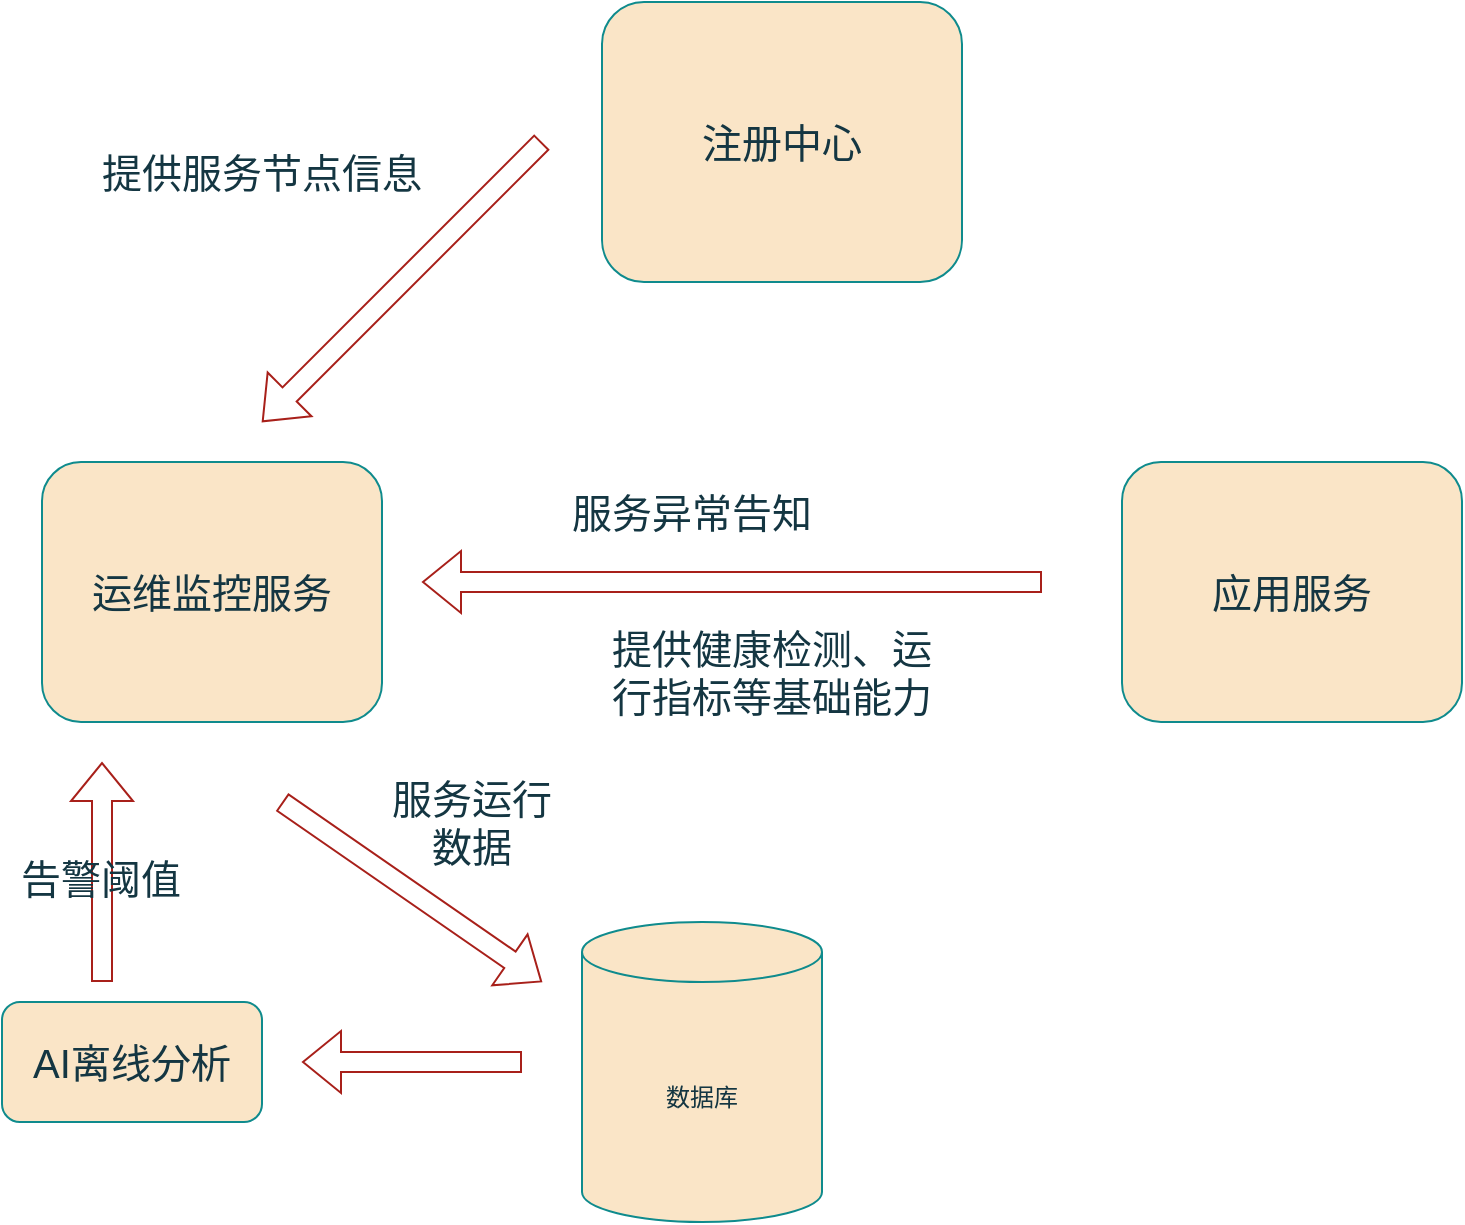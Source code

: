 <mxfile version="24.6.4" type="github">
  <diagram name="第 1 页" id="pLs1YovIOWQSdJ6FMcre">
    <mxGraphModel dx="1434" dy="841" grid="1" gridSize="10" guides="1" tooltips="1" connect="1" arrows="1" fold="1" page="1" pageScale="1" pageWidth="827" pageHeight="1169" math="0" shadow="0">
      <root>
        <mxCell id="0" />
        <mxCell id="1" parent="0" />
        <mxCell id="Jsw2-iJPaTUwHKjVnXIo-1" value="&lt;font style=&quot;font-size: 20px;&quot;&gt;注册中心&lt;/font&gt;" style="rounded=1;whiteSpace=wrap;html=1;labelBackgroundColor=none;fillColor=#FAE5C7;strokeColor=#0F8B8D;fontColor=#143642;" vertex="1" parent="1">
          <mxGeometry x="350" y="190" width="180" height="140" as="geometry" />
        </mxCell>
        <mxCell id="Jsw2-iJPaTUwHKjVnXIo-2" value="&lt;font style=&quot;font-size: 20px;&quot;&gt;运维监控服务&lt;/font&gt;" style="rounded=1;whiteSpace=wrap;html=1;labelBackgroundColor=none;fillColor=#FAE5C7;strokeColor=#0F8B8D;fontColor=#143642;" vertex="1" parent="1">
          <mxGeometry x="70" y="420" width="170" height="130" as="geometry" />
        </mxCell>
        <mxCell id="Jsw2-iJPaTUwHKjVnXIo-3" value="&lt;font style=&quot;font-size: 20px;&quot;&gt;应用服务&lt;/font&gt;" style="rounded=1;whiteSpace=wrap;html=1;labelBackgroundColor=none;fillColor=#FAE5C7;strokeColor=#0F8B8D;fontColor=#143642;" vertex="1" parent="1">
          <mxGeometry x="610" y="420" width="170" height="130" as="geometry" />
        </mxCell>
        <mxCell id="Jsw2-iJPaTUwHKjVnXIo-4" value="" style="shape=flexArrow;endArrow=classic;html=1;rounded=0;labelBackgroundColor=none;strokeColor=#A8201A;fontColor=default;" edge="1" parent="1">
          <mxGeometry width="50" height="50" relative="1" as="geometry">
            <mxPoint x="320" y="260" as="sourcePoint" />
            <mxPoint x="180" y="400" as="targetPoint" />
          </mxGeometry>
        </mxCell>
        <mxCell id="Jsw2-iJPaTUwHKjVnXIo-6" value="&lt;font style=&quot;font-size: 20px;&quot;&gt;提供服务节点信息&lt;/font&gt;" style="text;html=1;align=center;verticalAlign=middle;whiteSpace=wrap;rounded=0;labelBackgroundColor=none;fontColor=#143642;" vertex="1" parent="1">
          <mxGeometry x="90" y="260" width="180" height="30" as="geometry" />
        </mxCell>
        <mxCell id="Jsw2-iJPaTUwHKjVnXIo-7" value="" style="shape=flexArrow;endArrow=classic;html=1;rounded=0;labelBackgroundColor=none;strokeColor=#A8201A;fontColor=default;" edge="1" parent="1">
          <mxGeometry width="50" height="50" relative="1" as="geometry">
            <mxPoint x="570" y="480" as="sourcePoint" />
            <mxPoint x="260" y="480" as="targetPoint" />
          </mxGeometry>
        </mxCell>
        <mxCell id="Jsw2-iJPaTUwHKjVnXIo-8" value="&lt;font style=&quot;font-size: 20px;&quot;&gt;提供健康检测、运行指标等基础能力&lt;/font&gt;" style="text;html=1;align=center;verticalAlign=middle;whiteSpace=wrap;rounded=0;labelBackgroundColor=none;fontColor=#143642;" vertex="1" parent="1">
          <mxGeometry x="350" y="500" width="170" height="50" as="geometry" />
        </mxCell>
        <mxCell id="Jsw2-iJPaTUwHKjVnXIo-10" value="数据库" style="shape=cylinder3;whiteSpace=wrap;html=1;boundedLbl=1;backgroundOutline=1;size=15;labelBackgroundColor=none;fillColor=#FAE5C7;strokeColor=#0F8B8D;fontColor=#143642;" vertex="1" parent="1">
          <mxGeometry x="340" y="650" width="120" height="150" as="geometry" />
        </mxCell>
        <mxCell id="Jsw2-iJPaTUwHKjVnXIo-11" value="" style="shape=flexArrow;endArrow=classic;html=1;rounded=0;labelBackgroundColor=none;strokeColor=#A8201A;fontColor=default;" edge="1" parent="1">
          <mxGeometry width="50" height="50" relative="1" as="geometry">
            <mxPoint x="190" y="590" as="sourcePoint" />
            <mxPoint x="320" y="680" as="targetPoint" />
          </mxGeometry>
        </mxCell>
        <mxCell id="Jsw2-iJPaTUwHKjVnXIo-12" value="&lt;font style=&quot;font-size: 20px;&quot;&gt;服务运行数据&lt;/font&gt;" style="text;html=1;align=center;verticalAlign=middle;whiteSpace=wrap;rounded=0;labelBackgroundColor=none;fontColor=#143642;" vertex="1" parent="1">
          <mxGeometry x="240" y="585" width="90" height="30" as="geometry" />
        </mxCell>
        <mxCell id="Jsw2-iJPaTUwHKjVnXIo-13" value="&lt;font style=&quot;font-size: 20px;&quot;&gt;AI离线分析&lt;/font&gt;" style="rounded=1;whiteSpace=wrap;html=1;labelBackgroundColor=none;fillColor=#FAE5C7;strokeColor=#0F8B8D;fontColor=#143642;" vertex="1" parent="1">
          <mxGeometry x="50" y="690" width="130" height="60" as="geometry" />
        </mxCell>
        <mxCell id="Jsw2-iJPaTUwHKjVnXIo-14" value="" style="shape=flexArrow;endArrow=classic;html=1;rounded=0;labelBackgroundColor=none;strokeColor=#A8201A;fontColor=default;" edge="1" parent="1">
          <mxGeometry width="50" height="50" relative="1" as="geometry">
            <mxPoint x="310" y="720" as="sourcePoint" />
            <mxPoint x="200" y="720" as="targetPoint" />
          </mxGeometry>
        </mxCell>
        <mxCell id="Jsw2-iJPaTUwHKjVnXIo-15" value="" style="shape=flexArrow;endArrow=classic;html=1;rounded=0;labelBackgroundColor=none;strokeColor=#A8201A;fontColor=default;" edge="1" parent="1">
          <mxGeometry width="50" height="50" relative="1" as="geometry">
            <mxPoint x="100" y="680" as="sourcePoint" />
            <mxPoint x="100" y="570" as="targetPoint" />
          </mxGeometry>
        </mxCell>
        <mxCell id="Jsw2-iJPaTUwHKjVnXIo-16" value="&lt;font style=&quot;font-size: 20px;&quot;&gt;告警阈值&lt;/font&gt;" style="edgeLabel;html=1;align=center;verticalAlign=middle;resizable=0;points=[];labelBackgroundColor=none;fontColor=#143642;" vertex="1" connectable="0" parent="Jsw2-iJPaTUwHKjVnXIo-15">
          <mxGeometry x="-0.044" y="1" relative="1" as="geometry">
            <mxPoint as="offset" />
          </mxGeometry>
        </mxCell>
        <mxCell id="Jsw2-iJPaTUwHKjVnXIo-17" value="&lt;font style=&quot;font-size: 20px;&quot;&gt;服务异常告知&lt;/font&gt;" style="text;html=1;align=center;verticalAlign=middle;whiteSpace=wrap;rounded=0;fontColor=#143642;" vertex="1" parent="1">
          <mxGeometry x="320" y="430" width="150" height="30" as="geometry" />
        </mxCell>
      </root>
    </mxGraphModel>
  </diagram>
</mxfile>
